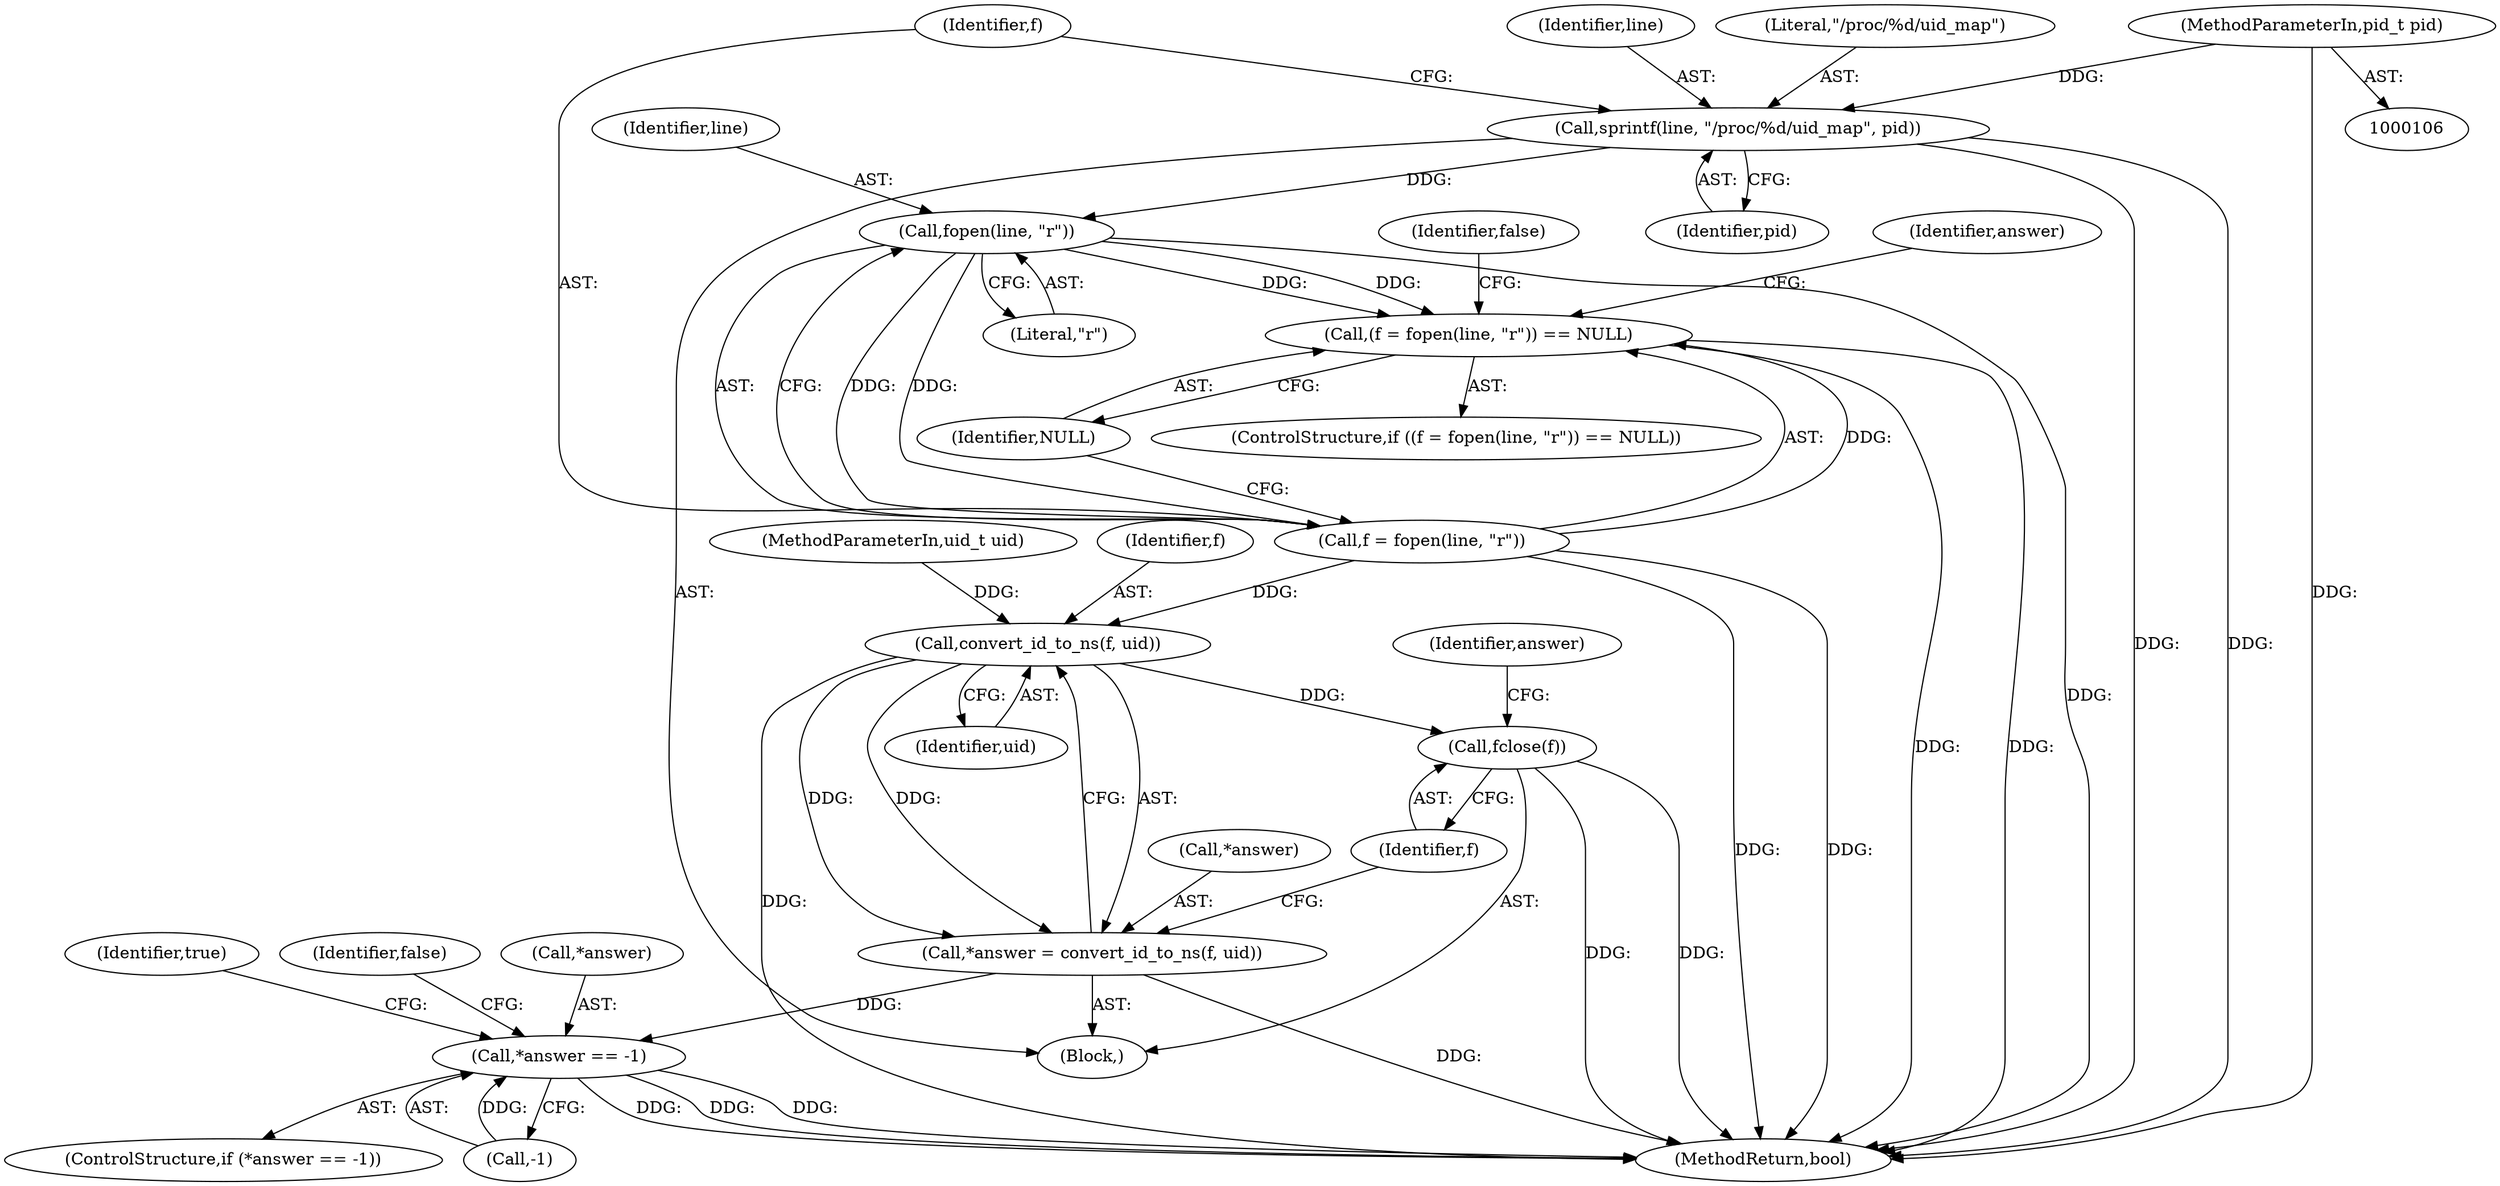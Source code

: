 digraph "0_lxcfs_8ee2a503e102b1a43ec4d83113dc275ab20a869a_0@API" {
"1000121" [label="(Call,fopen(line, \"r\"))"];
"1000113" [label="(Call,sprintf(line, \"/proc/%d/uid_map\", pid))"];
"1000108" [label="(MethodParameterIn,pid_t pid)"];
"1000118" [label="(Call,(f = fopen(line, \"r\")) == NULL)"];
"1000119" [label="(Call,f = fopen(line, \"r\"))"];
"1000131" [label="(Call,convert_id_to_ns(f, uid))"];
"1000128" [label="(Call,*answer = convert_id_to_ns(f, uid))"];
"1000137" [label="(Call,*answer == -1)"];
"1000134" [label="(Call,fclose(f))"];
"1000136" [label="(ControlStructure,if (*answer == -1))"];
"1000113" [label="(Call,sprintf(line, \"/proc/%d/uid_map\", pid))"];
"1000116" [label="(Identifier,pid)"];
"1000145" [label="(Identifier,true)"];
"1000135" [label="(Identifier,f)"];
"1000124" [label="(Identifier,NULL)"];
"1000143" [label="(Identifier,false)"];
"1000119" [label="(Call,f = fopen(line, \"r\"))"];
"1000133" [label="(Identifier,uid)"];
"1000134" [label="(Call,fclose(f))"];
"1000138" [label="(Call,*answer)"];
"1000120" [label="(Identifier,f)"];
"1000129" [label="(Call,*answer)"];
"1000123" [label="(Literal,\"r\")"];
"1000127" [label="(Identifier,false)"];
"1000110" [label="(Block,)"];
"1000121" [label="(Call,fopen(line, \"r\"))"];
"1000108" [label="(MethodParameterIn,pid_t pid)"];
"1000131" [label="(Call,convert_id_to_ns(f, uid))"];
"1000146" [label="(MethodReturn,bool)"];
"1000117" [label="(ControlStructure,if ((f = fopen(line, \"r\")) == NULL))"];
"1000128" [label="(Call,*answer = convert_id_to_ns(f, uid))"];
"1000139" [label="(Identifier,answer)"];
"1000140" [label="(Call,-1)"];
"1000122" [label="(Identifier,line)"];
"1000137" [label="(Call,*answer == -1)"];
"1000114" [label="(Identifier,line)"];
"1000115" [label="(Literal,\"/proc/%d/uid_map\")"];
"1000107" [label="(MethodParameterIn,uid_t uid)"];
"1000118" [label="(Call,(f = fopen(line, \"r\")) == NULL)"];
"1000130" [label="(Identifier,answer)"];
"1000132" [label="(Identifier,f)"];
"1000121" -> "1000119"  [label="AST: "];
"1000121" -> "1000123"  [label="CFG: "];
"1000122" -> "1000121"  [label="AST: "];
"1000123" -> "1000121"  [label="AST: "];
"1000119" -> "1000121"  [label="CFG: "];
"1000121" -> "1000146"  [label="DDG: "];
"1000121" -> "1000118"  [label="DDG: "];
"1000121" -> "1000118"  [label="DDG: "];
"1000121" -> "1000119"  [label="DDG: "];
"1000121" -> "1000119"  [label="DDG: "];
"1000113" -> "1000121"  [label="DDG: "];
"1000113" -> "1000110"  [label="AST: "];
"1000113" -> "1000116"  [label="CFG: "];
"1000114" -> "1000113"  [label="AST: "];
"1000115" -> "1000113"  [label="AST: "];
"1000116" -> "1000113"  [label="AST: "];
"1000120" -> "1000113"  [label="CFG: "];
"1000113" -> "1000146"  [label="DDG: "];
"1000113" -> "1000146"  [label="DDG: "];
"1000108" -> "1000113"  [label="DDG: "];
"1000108" -> "1000106"  [label="AST: "];
"1000108" -> "1000146"  [label="DDG: "];
"1000118" -> "1000117"  [label="AST: "];
"1000118" -> "1000124"  [label="CFG: "];
"1000119" -> "1000118"  [label="AST: "];
"1000124" -> "1000118"  [label="AST: "];
"1000127" -> "1000118"  [label="CFG: "];
"1000130" -> "1000118"  [label="CFG: "];
"1000118" -> "1000146"  [label="DDG: "];
"1000118" -> "1000146"  [label="DDG: "];
"1000119" -> "1000118"  [label="DDG: "];
"1000120" -> "1000119"  [label="AST: "];
"1000124" -> "1000119"  [label="CFG: "];
"1000119" -> "1000146"  [label="DDG: "];
"1000119" -> "1000146"  [label="DDG: "];
"1000119" -> "1000131"  [label="DDG: "];
"1000131" -> "1000128"  [label="AST: "];
"1000131" -> "1000133"  [label="CFG: "];
"1000132" -> "1000131"  [label="AST: "];
"1000133" -> "1000131"  [label="AST: "];
"1000128" -> "1000131"  [label="CFG: "];
"1000131" -> "1000146"  [label="DDG: "];
"1000131" -> "1000128"  [label="DDG: "];
"1000131" -> "1000128"  [label="DDG: "];
"1000107" -> "1000131"  [label="DDG: "];
"1000131" -> "1000134"  [label="DDG: "];
"1000128" -> "1000110"  [label="AST: "];
"1000129" -> "1000128"  [label="AST: "];
"1000135" -> "1000128"  [label="CFG: "];
"1000128" -> "1000146"  [label="DDG: "];
"1000128" -> "1000137"  [label="DDG: "];
"1000137" -> "1000136"  [label="AST: "];
"1000137" -> "1000140"  [label="CFG: "];
"1000138" -> "1000137"  [label="AST: "];
"1000140" -> "1000137"  [label="AST: "];
"1000143" -> "1000137"  [label="CFG: "];
"1000145" -> "1000137"  [label="CFG: "];
"1000137" -> "1000146"  [label="DDG: "];
"1000137" -> "1000146"  [label="DDG: "];
"1000137" -> "1000146"  [label="DDG: "];
"1000140" -> "1000137"  [label="DDG: "];
"1000134" -> "1000110"  [label="AST: "];
"1000134" -> "1000135"  [label="CFG: "];
"1000135" -> "1000134"  [label="AST: "];
"1000139" -> "1000134"  [label="CFG: "];
"1000134" -> "1000146"  [label="DDG: "];
"1000134" -> "1000146"  [label="DDG: "];
}
